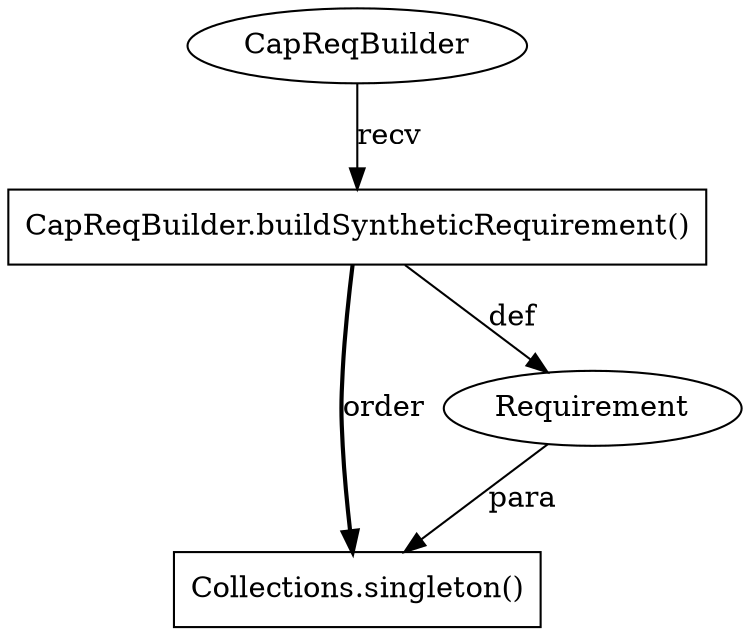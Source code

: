 digraph "AUG" {

  1 [ label="Collections.singleton()" shape="box" ];
  2 [ label="Requirement" shape="ellipse" ];
  3 [ label="CapReqBuilder.buildSyntheticRequirement()" shape="box" ];
  4 [ label="CapReqBuilder" shape="ellipse" ];
  3 -> 1 [ label="order" style="bold" ];
  2 -> 1 [ label="para" style="solid" ];
  3 -> 2 [ label="def" style="solid" ];
  4 -> 3 [ label="recv" style="solid" ];
}
